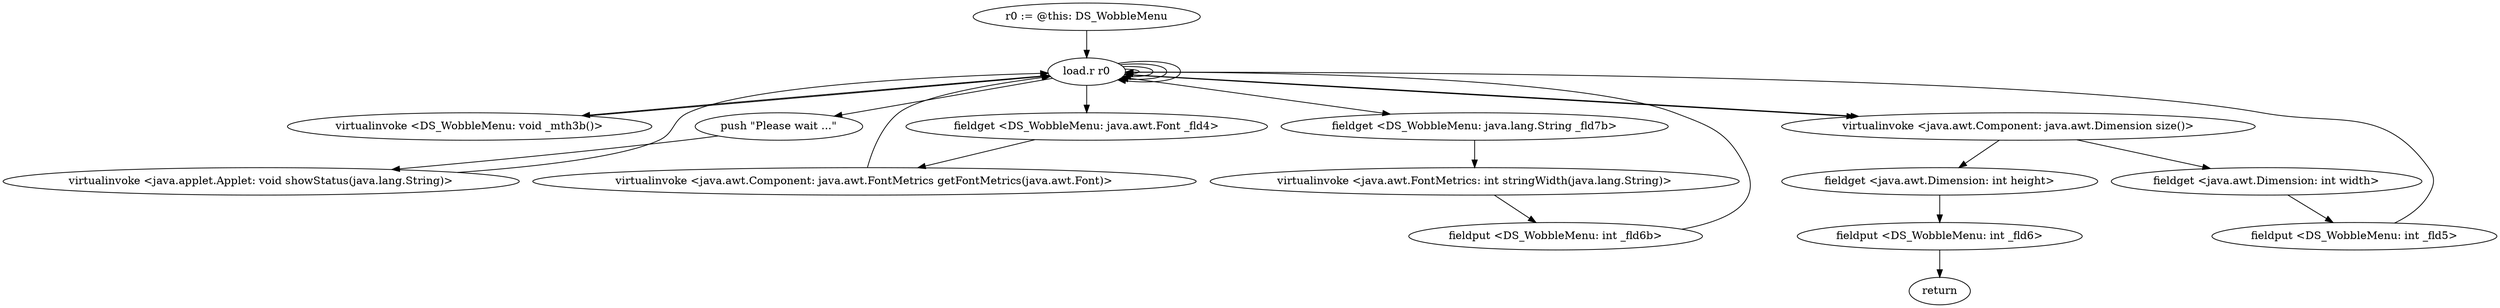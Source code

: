 digraph "" {
    "r0 := @this: DS_WobbleMenu"
    "load.r r0"
    "r0 := @this: DS_WobbleMenu"->"load.r r0";
    "virtualinvoke <DS_WobbleMenu: void _mth3b()>"
    "load.r r0"->"virtualinvoke <DS_WobbleMenu: void _mth3b()>";
    "virtualinvoke <DS_WobbleMenu: void _mth3b()>"->"load.r r0";
    "push \"Please wait ...\""
    "load.r r0"->"push \"Please wait ...\"";
    "virtualinvoke <java.applet.Applet: void showStatus(java.lang.String)>"
    "push \"Please wait ...\""->"virtualinvoke <java.applet.Applet: void showStatus(java.lang.String)>";
    "virtualinvoke <java.applet.Applet: void showStatus(java.lang.String)>"->"load.r r0";
    "load.r r0"->"load.r r0";
    "load.r r0"->"load.r r0";
    "fieldget <DS_WobbleMenu: java.awt.Font _fld4>"
    "load.r r0"->"fieldget <DS_WobbleMenu: java.awt.Font _fld4>";
    "virtualinvoke <java.awt.Component: java.awt.FontMetrics getFontMetrics(java.awt.Font)>"
    "fieldget <DS_WobbleMenu: java.awt.Font _fld4>"->"virtualinvoke <java.awt.Component: java.awt.FontMetrics getFontMetrics(java.awt.Font)>";
    "virtualinvoke <java.awt.Component: java.awt.FontMetrics getFontMetrics(java.awt.Font)>"->"load.r r0";
    "fieldget <DS_WobbleMenu: java.lang.String _fld7b>"
    "load.r r0"->"fieldget <DS_WobbleMenu: java.lang.String _fld7b>";
    "virtualinvoke <java.awt.FontMetrics: int stringWidth(java.lang.String)>"
    "fieldget <DS_WobbleMenu: java.lang.String _fld7b>"->"virtualinvoke <java.awt.FontMetrics: int stringWidth(java.lang.String)>";
    "fieldput <DS_WobbleMenu: int _fld6b>"
    "virtualinvoke <java.awt.FontMetrics: int stringWidth(java.lang.String)>"->"fieldput <DS_WobbleMenu: int _fld6b>";
    "fieldput <DS_WobbleMenu: int _fld6b>"->"load.r r0";
    "load.r r0"->"load.r r0";
    "virtualinvoke <java.awt.Component: java.awt.Dimension size()>"
    "load.r r0"->"virtualinvoke <java.awt.Component: java.awt.Dimension size()>";
    "fieldget <java.awt.Dimension: int width>"
    "virtualinvoke <java.awt.Component: java.awt.Dimension size()>"->"fieldget <java.awt.Dimension: int width>";
    "fieldput <DS_WobbleMenu: int _fld5>"
    "fieldget <java.awt.Dimension: int width>"->"fieldput <DS_WobbleMenu: int _fld5>";
    "fieldput <DS_WobbleMenu: int _fld5>"->"load.r r0";
    "load.r r0"->"load.r r0";
    "load.r r0"->"virtualinvoke <java.awt.Component: java.awt.Dimension size()>";
    "fieldget <java.awt.Dimension: int height>"
    "virtualinvoke <java.awt.Component: java.awt.Dimension size()>"->"fieldget <java.awt.Dimension: int height>";
    "fieldput <DS_WobbleMenu: int _fld6>"
    "fieldget <java.awt.Dimension: int height>"->"fieldput <DS_WobbleMenu: int _fld6>";
    "return"
    "fieldput <DS_WobbleMenu: int _fld6>"->"return";
}
